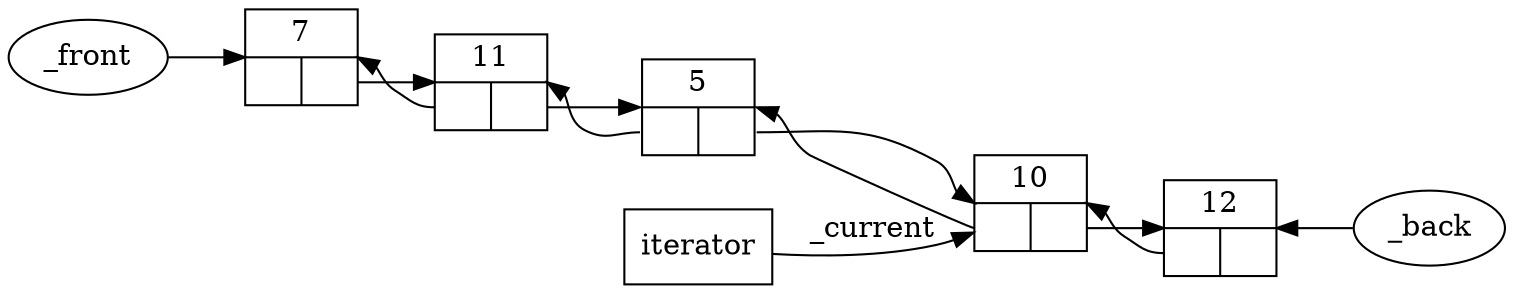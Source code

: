 digraph {
rankdir=LR;
_front [shape=ellipse];
_back [shape=ellipse];
node29393008 [shape=record, label="5 | { <prev> | <next> }"];
node29401824 [shape=record, label="7 | { <prev> | <next> }"];
node29401856 [shape=record, label="10 | { <prev> | <next> }"];
node29401968 [shape=record, label="11 | { <prev> | <next> }"];
node29403440 [shape=record, label="12 | { <prev> | <next> }"];
_front -> node29401824:w;
node29403440:e -> _back [dir=back];
node29393008:next:e -> node29401856:w;
node29393008:prev:w -> node29401968:e [weight=0];
node29401824:next:e -> node29401968:w;
node29401856:next:e -> node29403440:w;
node29401856:prev:w -> node29393008:e [weight=0];
node29401968:next:e -> node29393008:w;
node29401968:prev:w -> node29401824:e [weight=0];
node29403440:prev:w -> node29401856:e [weight=0];
iterator [shape=rectangle];
iterator -> node29401856[label="_current"];
}
